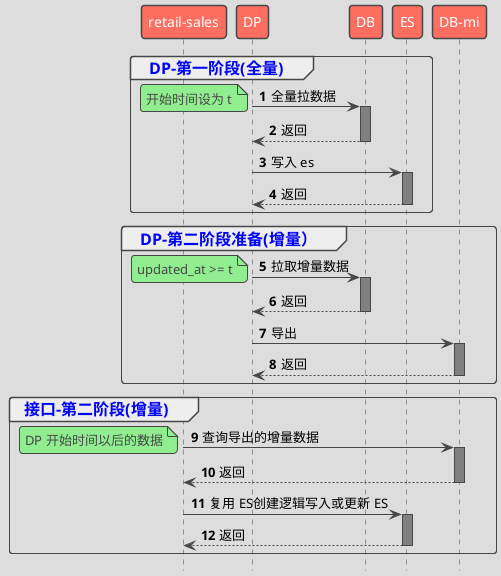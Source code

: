 @startuml
'https://plantuml.com/sequence-diagram

skinparam backgroundColor #EEEBDC
hide footbox

skinparam sequence {
    LifeLineBackgroundColor grey
}
!theme toy
autonumber

participant "retail-sales" as sales
participant "DP" as dp
participant "DB" as db
participant "ES" as es
participant "DB-mi" as db_mi

group <font size = 16 color = blue> DP-第一阶段(全量)
    dp -> db : 全量拉数据
    note left
        开始时间设为 t
    end note
    activate db
    return 返回
    dp -> es : 写入 es
    activate es
    return 返回
end

group <font size = 16 color = blue> DP-第二阶段准备(增量）
    dp -> db : 拉取增量数据
    note left
        updated_at >= t
    end note
    activate db
    return 返回
    dp -> db_mi : 导出
    activate db_mi
     return 返回
end

group <font size = 16 color = blue>接口-第二阶段(增量)
    sales -> db_mi : 查询导出的增量数据
    note left
        DP 开始时间以后的数据
    end note
    activate db_mi
    return 返回

    sales -> es : 复用 ES创建逻辑写入或更新 ES
    activate es
    return 返回
end

@enduml